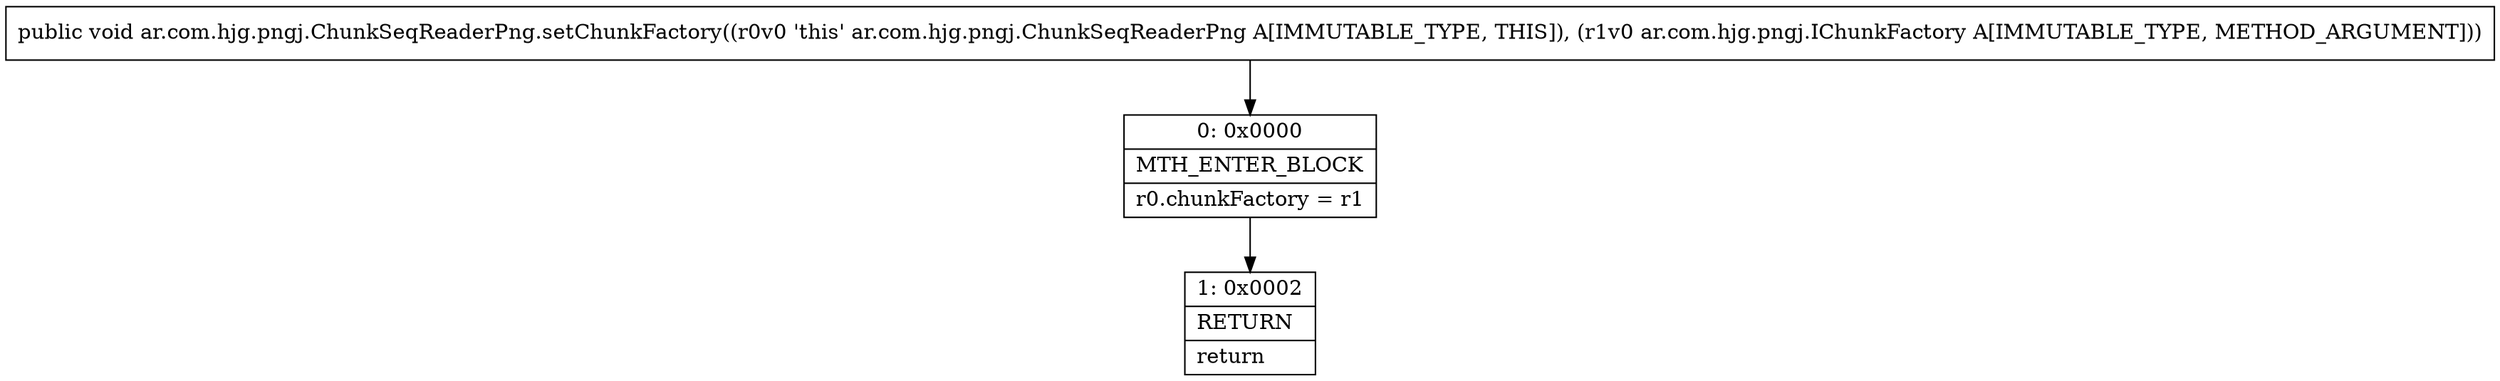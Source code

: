 digraph "CFG forar.com.hjg.pngj.ChunkSeqReaderPng.setChunkFactory(Lar\/com\/hjg\/pngj\/IChunkFactory;)V" {
Node_0 [shape=record,label="{0\:\ 0x0000|MTH_ENTER_BLOCK\l|r0.chunkFactory = r1\l}"];
Node_1 [shape=record,label="{1\:\ 0x0002|RETURN\l|return\l}"];
MethodNode[shape=record,label="{public void ar.com.hjg.pngj.ChunkSeqReaderPng.setChunkFactory((r0v0 'this' ar.com.hjg.pngj.ChunkSeqReaderPng A[IMMUTABLE_TYPE, THIS]), (r1v0 ar.com.hjg.pngj.IChunkFactory A[IMMUTABLE_TYPE, METHOD_ARGUMENT])) }"];
MethodNode -> Node_0;
Node_0 -> Node_1;
}

